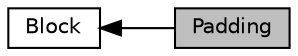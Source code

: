 digraph "Padding"
{
  edge [fontname="Helvetica",fontsize="10",labelfontname="Helvetica",labelfontsize="10"];
  node [fontname="Helvetica",fontsize="10",shape=box];
  rankdir=LR;
  Node2 [label="Block",height=0.2,width=0.4,color="black", fillcolor="white", style="filled",URL="$group___block.html",tooltip="Symmetric Block Cipher Namespace."];
  Node1 [label="Padding",height=0.2,width=0.4,color="black", fillcolor="grey75", style="filled", fontcolor="black",tooltip="Symmetric Block Cipher Padding Namespace."];
  Node2->Node1 [shape=plaintext, dir="back", style="solid"];
}

